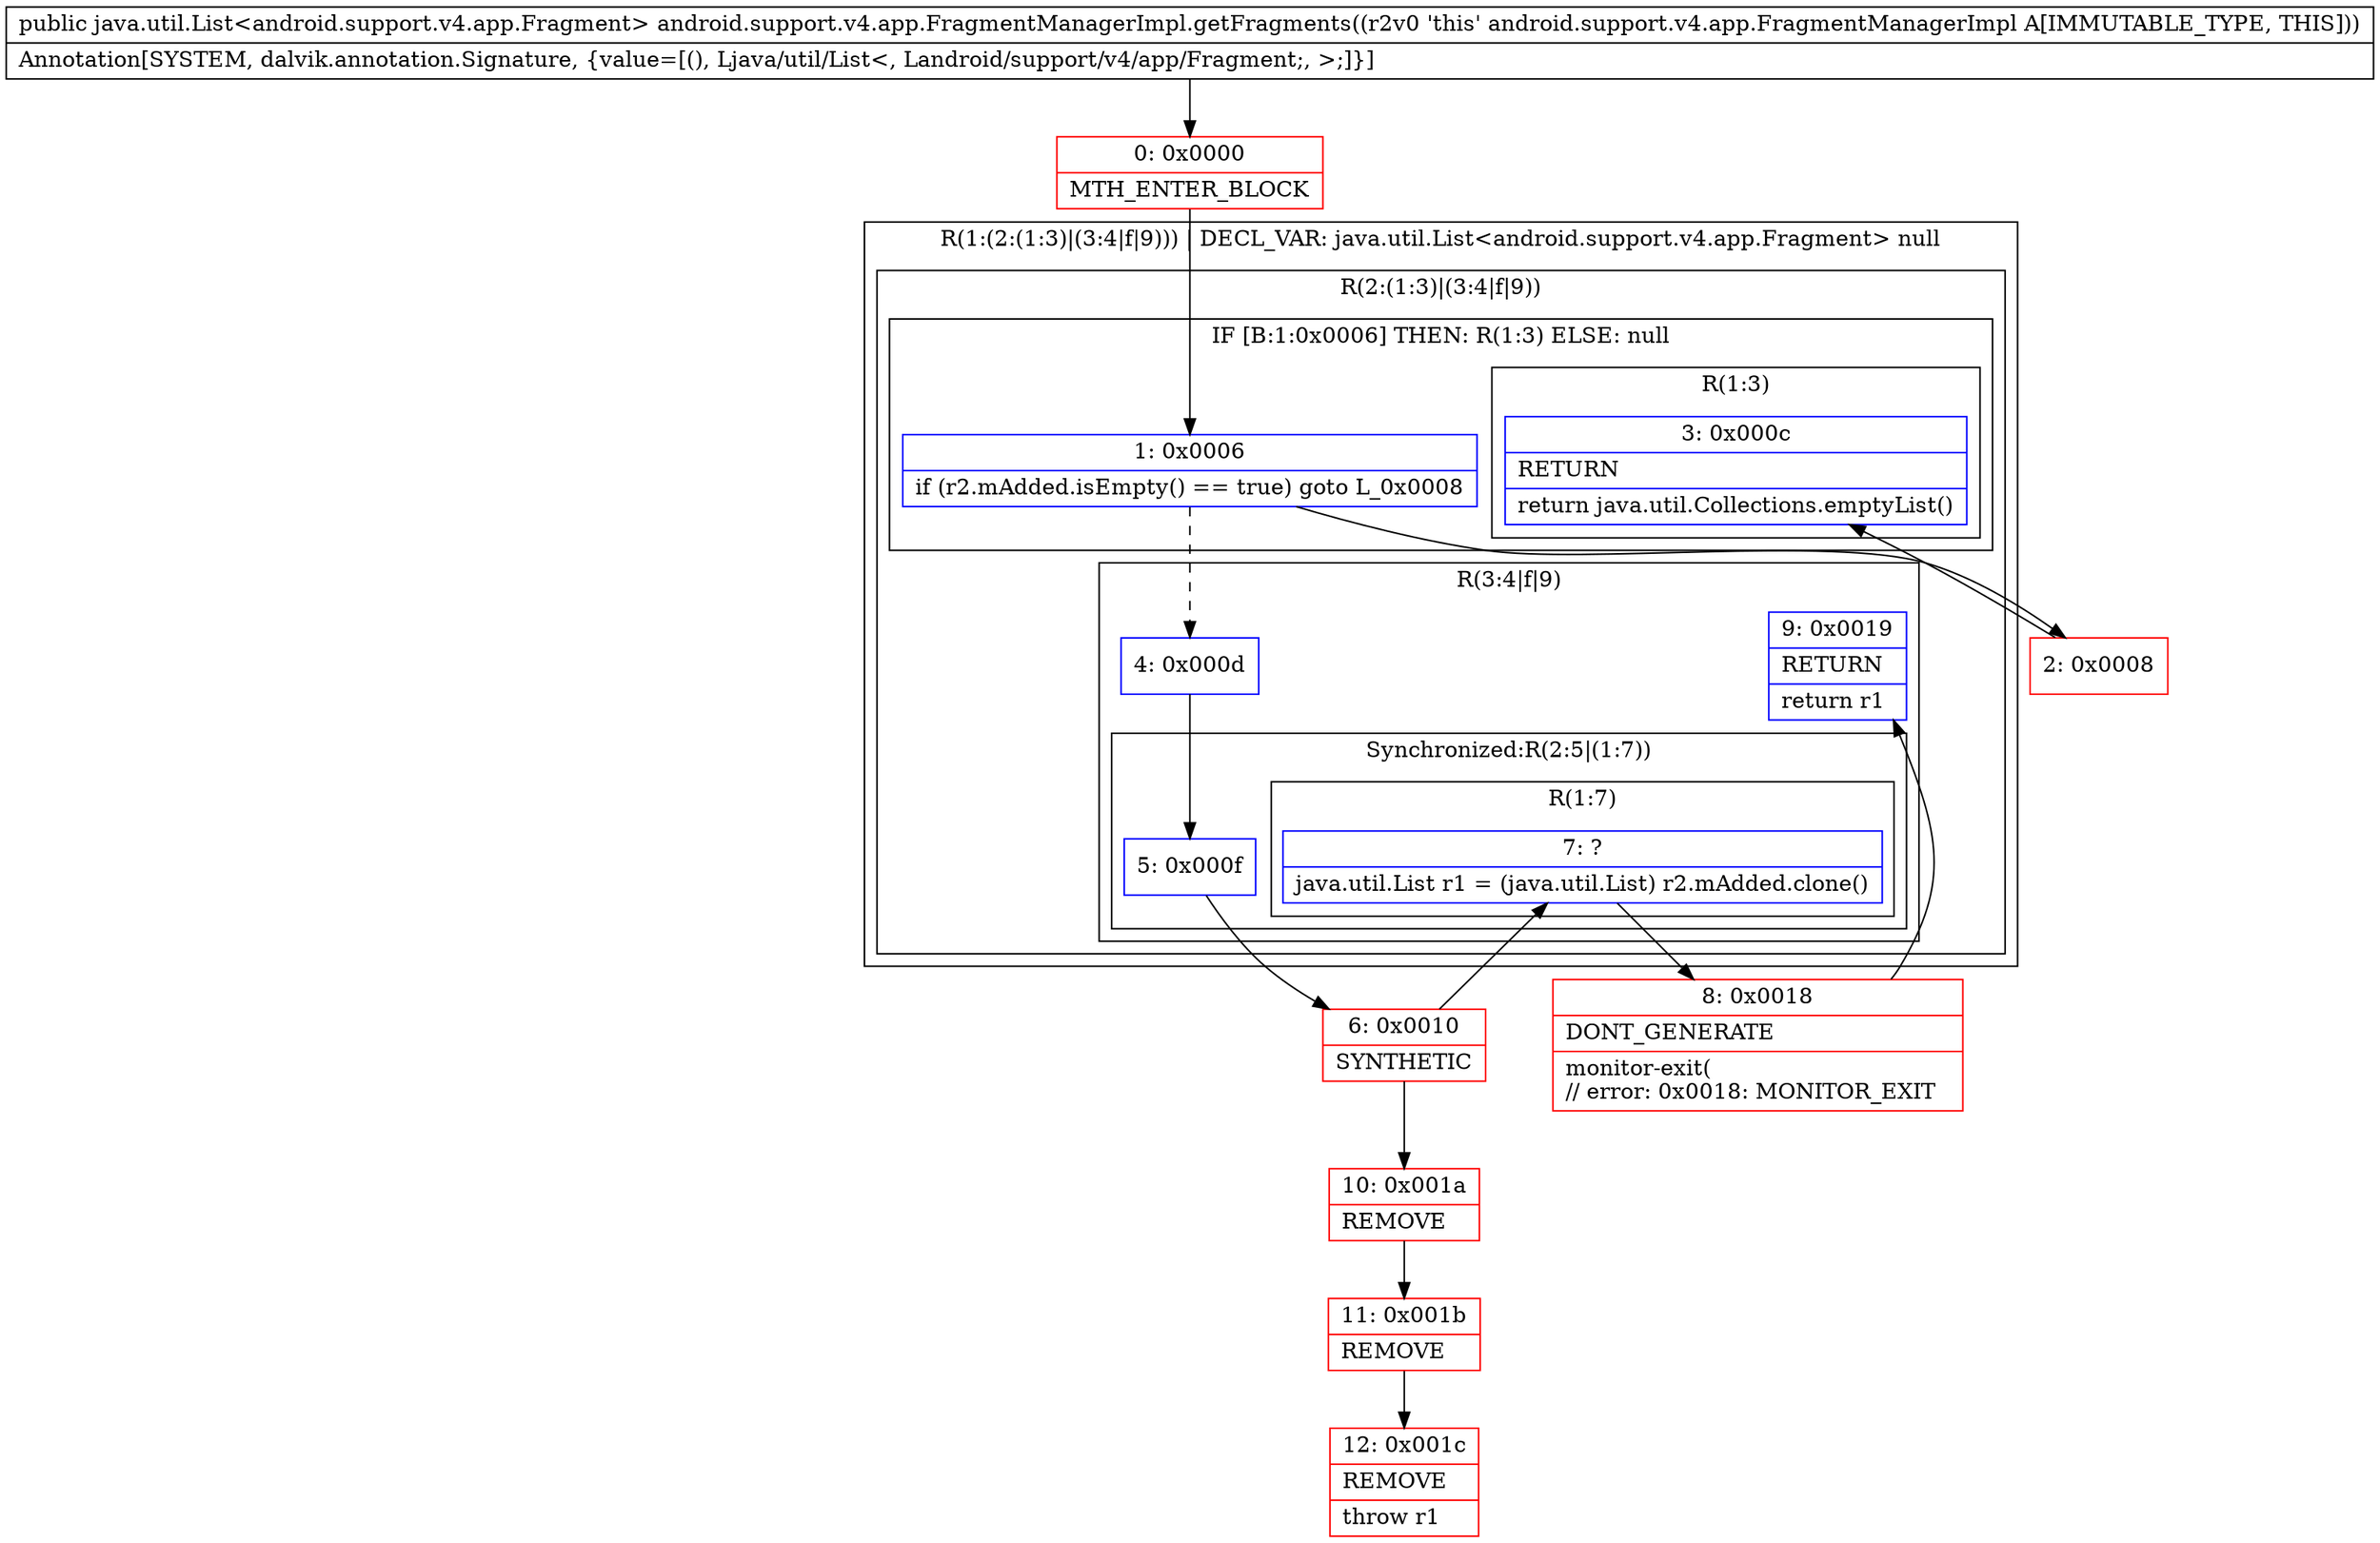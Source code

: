 digraph "CFG forandroid.support.v4.app.FragmentManagerImpl.getFragments()Ljava\/util\/List;" {
subgraph cluster_Region_2065600691 {
label = "R(1:(2:(1:3)|(3:4|f|9))) | DECL_VAR: java.util.List\<android.support.v4.app.Fragment\> null\l";
node [shape=record,color=blue];
subgraph cluster_Region_1633541174 {
label = "R(2:(1:3)|(3:4|f|9))";
node [shape=record,color=blue];
subgraph cluster_IfRegion_1973566437 {
label = "IF [B:1:0x0006] THEN: R(1:3) ELSE: null";
node [shape=record,color=blue];
Node_1 [shape=record,label="{1\:\ 0x0006|if (r2.mAdded.isEmpty() == true) goto L_0x0008\l}"];
subgraph cluster_Region_1295555234 {
label = "R(1:3)";
node [shape=record,color=blue];
Node_3 [shape=record,label="{3\:\ 0x000c|RETURN\l|return java.util.Collections.emptyList()\l}"];
}
}
subgraph cluster_Region_2126853699 {
label = "R(3:4|f|9)";
node [shape=record,color=blue];
Node_4 [shape=record,label="{4\:\ 0x000d}"];
subgraph cluster_SynchronizedRegion_1110180030 {
label = "Synchronized:R(2:5|(1:7))";
node [shape=record,color=blue];
Node_5 [shape=record,label="{5\:\ 0x000f}"];
subgraph cluster_Region_1910354848 {
label = "R(1:7)";
node [shape=record,color=blue];
Node_7 [shape=record,label="{7\:\ ?|java.util.List r1 = (java.util.List) r2.mAdded.clone()\l}"];
}
}
Node_9 [shape=record,label="{9\:\ 0x0019|RETURN\l|return r1\l}"];
}
}
}
Node_0 [shape=record,color=red,label="{0\:\ 0x0000|MTH_ENTER_BLOCK\l}"];
Node_2 [shape=record,color=red,label="{2\:\ 0x0008}"];
Node_6 [shape=record,color=red,label="{6\:\ 0x0010|SYNTHETIC\l}"];
Node_8 [shape=record,color=red,label="{8\:\ 0x0018|DONT_GENERATE\l|monitor\-exit(\l\/\/ error: 0x0018: MONITOR_EXIT  \l}"];
Node_10 [shape=record,color=red,label="{10\:\ 0x001a|REMOVE\l}"];
Node_11 [shape=record,color=red,label="{11\:\ 0x001b|REMOVE\l}"];
Node_12 [shape=record,color=red,label="{12\:\ 0x001c|REMOVE\l|throw r1\l}"];
MethodNode[shape=record,label="{public java.util.List\<android.support.v4.app.Fragment\> android.support.v4.app.FragmentManagerImpl.getFragments((r2v0 'this' android.support.v4.app.FragmentManagerImpl A[IMMUTABLE_TYPE, THIS]))  | Annotation[SYSTEM, dalvik.annotation.Signature, \{value=[(), Ljava\/util\/List\<, Landroid\/support\/v4\/app\/Fragment;, \>;]\}]\l}"];
MethodNode -> Node_0;
Node_1 -> Node_2;
Node_1 -> Node_4[style=dashed];
Node_4 -> Node_5;
Node_5 -> Node_6;
Node_7 -> Node_8;
Node_0 -> Node_1;
Node_2 -> Node_3;
Node_6 -> Node_7;
Node_6 -> Node_10;
Node_8 -> Node_9;
Node_10 -> Node_11;
Node_11 -> Node_12;
}

